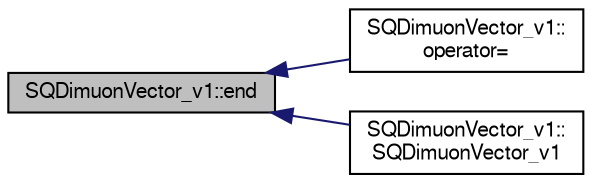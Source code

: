 digraph "SQDimuonVector_v1::end"
{
  bgcolor="transparent";
  edge [fontname="FreeSans",fontsize="10",labelfontname="FreeSans",labelfontsize="10"];
  node [fontname="FreeSans",fontsize="10",shape=record];
  rankdir="LR";
  Node1 [label="SQDimuonVector_v1::end",height=0.2,width=0.4,color="black", fillcolor="grey75", style="filled" fontcolor="black"];
  Node1 -> Node2 [dir="back",color="midnightblue",fontsize="10",style="solid",fontname="FreeSans"];
  Node2 [label="SQDimuonVector_v1::\loperator=",height=0.2,width=0.4,color="black",URL="$d3/dc1/classSQDimuonVector__v1.html#a19efca1b9234d008e22d13efb0a5e92e"];
  Node1 -> Node3 [dir="back",color="midnightblue",fontsize="10",style="solid",fontname="FreeSans"];
  Node3 [label="SQDimuonVector_v1::\lSQDimuonVector_v1",height=0.2,width=0.4,color="black",URL="$d3/dc1/classSQDimuonVector__v1.html#a7e2ec0a30519ae1298e7970b9faa4737"];
}
